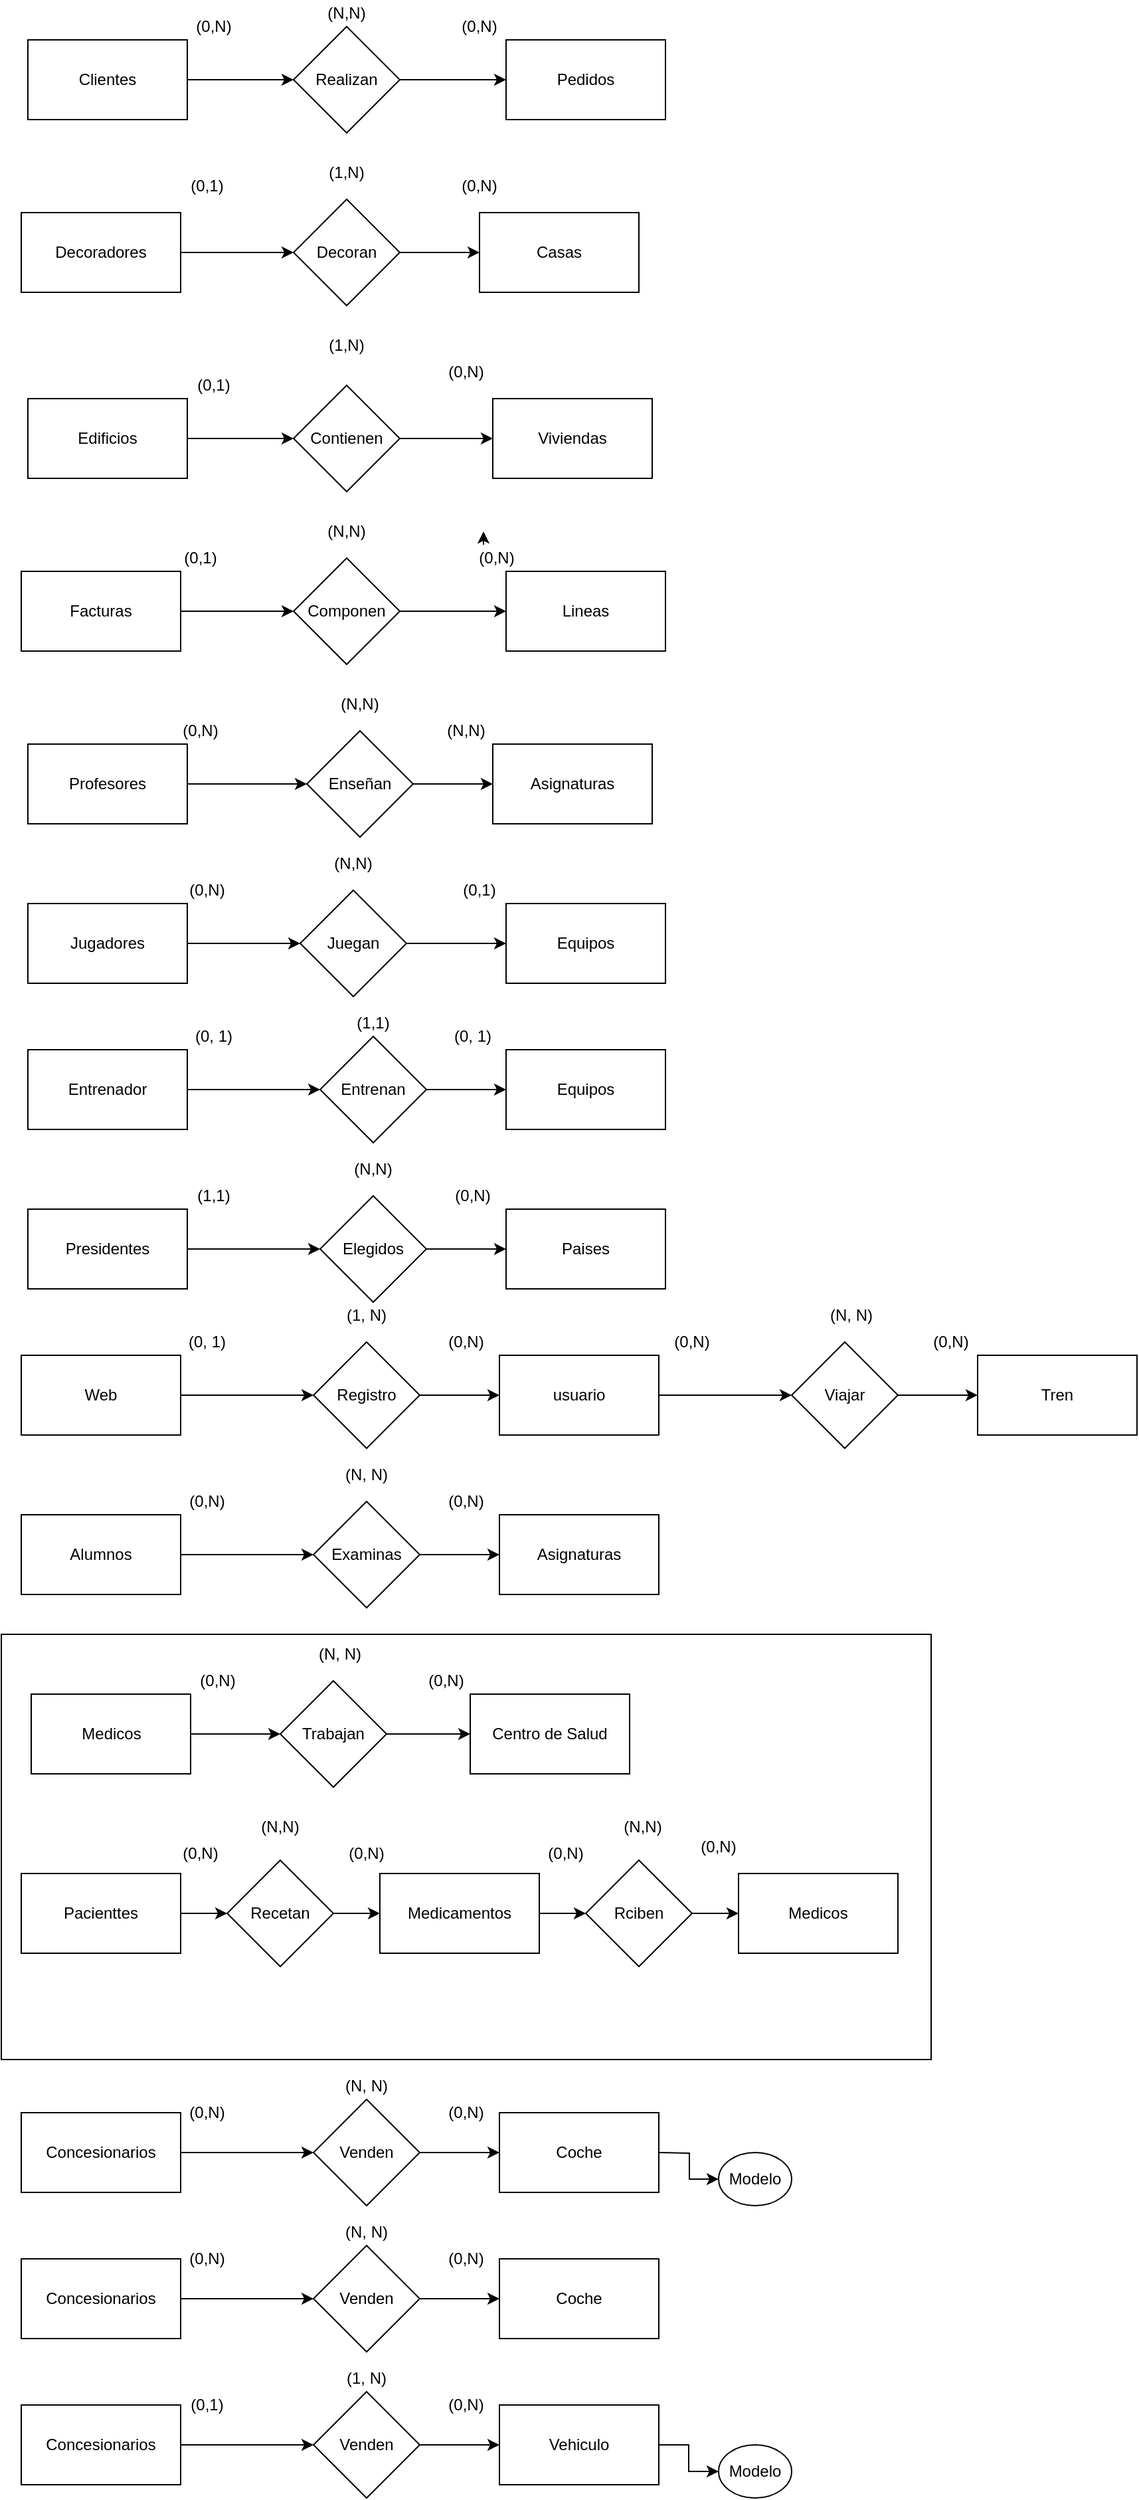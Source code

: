 <mxfile version="15.3.8" type="device"><diagram id="X855JfEe4eegGDtDJdlT" name="Page-1"><mxGraphModel dx="868" dy="393" grid="1" gridSize="10" guides="1" tooltips="1" connect="1" arrows="1" fold="1" page="1" pageScale="1" pageWidth="1200" pageHeight="1920" math="0" shadow="0"><root><mxCell id="0"/><mxCell id="1" parent="0"/><mxCell id="fhx_1Tssr2RRFApQzIUi-3" value="" style="edgeStyle=orthogonalEdgeStyle;rounded=0;orthogonalLoop=1;jettySize=auto;html=1;" parent="1" source="fhx_1Tssr2RRFApQzIUi-1" edge="1"><mxGeometry relative="1" as="geometry"><mxPoint x="240" y="70" as="targetPoint"/></mxGeometry></mxCell><mxCell id="fhx_1Tssr2RRFApQzIUi-1" value="Clientes" style="rounded=0;whiteSpace=wrap;html=1;" parent="1" vertex="1"><mxGeometry x="40" y="40" width="120" height="60" as="geometry"/></mxCell><mxCell id="fhx_1Tssr2RRFApQzIUi-5" value="" style="edgeStyle=orthogonalEdgeStyle;rounded=0;orthogonalLoop=1;jettySize=auto;html=1;exitX=1;exitY=0.5;exitDx=0;exitDy=0;" parent="1" source="fhx_1Tssr2RRFApQzIUi-6" target="fhx_1Tssr2RRFApQzIUi-4" edge="1"><mxGeometry relative="1" as="geometry"><mxPoint x="360" y="70" as="sourcePoint"/><Array as="points"/></mxGeometry></mxCell><mxCell id="fhx_1Tssr2RRFApQzIUi-4" value="Pedidos" style="whiteSpace=wrap;html=1;rounded=0;" parent="1" vertex="1"><mxGeometry x="400" y="40" width="120" height="60" as="geometry"/></mxCell><mxCell id="fhx_1Tssr2RRFApQzIUi-6" value="Realizan" style="rhombus;whiteSpace=wrap;html=1;" parent="1" vertex="1"><mxGeometry x="240" y="30" width="80" height="80" as="geometry"/></mxCell><mxCell id="fhx_1Tssr2RRFApQzIUi-16" value="" style="edgeStyle=orthogonalEdgeStyle;rounded=0;orthogonalLoop=1;jettySize=auto;html=1;" parent="1" source="fhx_1Tssr2RRFApQzIUi-14" target="fhx_1Tssr2RRFApQzIUi-31" edge="1"><mxGeometry relative="1" as="geometry"><mxPoint x="230" y="200" as="targetPoint"/></mxGeometry></mxCell><mxCell id="fhx_1Tssr2RRFApQzIUi-14" value="Decoradores" style="rounded=0;whiteSpace=wrap;html=1;" parent="1" vertex="1"><mxGeometry x="35" y="170" width="120" height="60" as="geometry"/></mxCell><mxCell id="fhx_1Tssr2RRFApQzIUi-15" value="Casas" style="whiteSpace=wrap;html=1;rounded=0;" parent="1" vertex="1"><mxGeometry x="380" y="170" width="120" height="60" as="geometry"/></mxCell><mxCell id="fhx_1Tssr2RRFApQzIUi-25" value="" style="edgeStyle=orthogonalEdgeStyle;rounded=0;orthogonalLoop=1;jettySize=auto;html=1;entryX=0;entryY=0.5;entryDx=0;entryDy=0;" parent="1" source="fhx_1Tssr2RRFApQzIUi-23" target="fhx_1Tssr2RRFApQzIUi-40" edge="1"><mxGeometry relative="1" as="geometry"><mxPoint x="230" y="340" as="targetPoint"/></mxGeometry></mxCell><mxCell id="fhx_1Tssr2RRFApQzIUi-23" value="Edificios" style="rounded=0;whiteSpace=wrap;html=1;" parent="1" vertex="1"><mxGeometry x="40" y="310" width="120" height="60" as="geometry"/></mxCell><mxCell id="fhx_1Tssr2RRFApQzIUi-24" value="Viviendas" style="whiteSpace=wrap;html=1;rounded=0;" parent="1" vertex="1"><mxGeometry x="390" y="310" width="120" height="60" as="geometry"/></mxCell><mxCell id="fhx_1Tssr2RRFApQzIUi-26" value="(0,1)" style="text;html=1;strokeColor=none;fillColor=none;align=center;verticalAlign=middle;whiteSpace=wrap;rounded=0;" parent="1" vertex="1"><mxGeometry x="160" y="290" width="40" height="20" as="geometry"/></mxCell><mxCell id="fhx_1Tssr2RRFApQzIUi-32" style="edgeStyle=orthogonalEdgeStyle;rounded=0;orthogonalLoop=1;jettySize=auto;html=1;entryX=0;entryY=0.5;entryDx=0;entryDy=0;" parent="1" source="fhx_1Tssr2RRFApQzIUi-31" target="fhx_1Tssr2RRFApQzIUi-15" edge="1"><mxGeometry relative="1" as="geometry"/></mxCell><mxCell id="fhx_1Tssr2RRFApQzIUi-31" value="Decoran" style="rhombus;whiteSpace=wrap;html=1;" parent="1" vertex="1"><mxGeometry x="240" y="160" width="80" height="80" as="geometry"/></mxCell><mxCell id="fhx_1Tssr2RRFApQzIUi-33" value="(0,N)" style="text;html=1;strokeColor=none;fillColor=none;align=center;verticalAlign=middle;whiteSpace=wrap;rounded=0;" parent="1" vertex="1"><mxGeometry x="160" y="20" width="40" height="20" as="geometry"/></mxCell><mxCell id="fhx_1Tssr2RRFApQzIUi-34" value="(N,N)" style="text;html=1;strokeColor=none;fillColor=none;align=center;verticalAlign=middle;whiteSpace=wrap;rounded=0;" parent="1" vertex="1"><mxGeometry x="260" y="10" width="40" height="20" as="geometry"/></mxCell><mxCell id="fhx_1Tssr2RRFApQzIUi-35" value="(0,N)" style="text;html=1;strokeColor=none;fillColor=none;align=center;verticalAlign=middle;whiteSpace=wrap;rounded=0;" parent="1" vertex="1"><mxGeometry x="360" y="20" width="40" height="20" as="geometry"/></mxCell><mxCell id="fhx_1Tssr2RRFApQzIUi-36" value="(0,1)" style="text;html=1;strokeColor=none;fillColor=none;align=center;verticalAlign=middle;whiteSpace=wrap;rounded=0;" parent="1" vertex="1"><mxGeometry x="155" y="140" width="40" height="20" as="geometry"/></mxCell><mxCell id="fhx_1Tssr2RRFApQzIUi-37" value="(1,N)" style="text;html=1;strokeColor=none;fillColor=none;align=center;verticalAlign=middle;whiteSpace=wrap;rounded=0;" parent="1" vertex="1"><mxGeometry x="260" y="130" width="40" height="20" as="geometry"/></mxCell><mxCell id="fhx_1Tssr2RRFApQzIUi-38" value="(0,N)" style="text;html=1;strokeColor=none;fillColor=none;align=center;verticalAlign=middle;whiteSpace=wrap;rounded=0;" parent="1" vertex="1"><mxGeometry x="360" y="140" width="40" height="20" as="geometry"/></mxCell><mxCell id="fhx_1Tssr2RRFApQzIUi-41" style="edgeStyle=orthogonalEdgeStyle;rounded=0;orthogonalLoop=1;jettySize=auto;html=1;entryX=0;entryY=0.5;entryDx=0;entryDy=0;" parent="1" source="fhx_1Tssr2RRFApQzIUi-40" target="fhx_1Tssr2RRFApQzIUi-24" edge="1"><mxGeometry relative="1" as="geometry"/></mxCell><mxCell id="fhx_1Tssr2RRFApQzIUi-40" value="Contienen" style="rhombus;whiteSpace=wrap;html=1;" parent="1" vertex="1"><mxGeometry x="240" y="300" width="80" height="80" as="geometry"/></mxCell><mxCell id="fhx_1Tssr2RRFApQzIUi-44" value="(0,N)" style="text;html=1;strokeColor=none;fillColor=none;align=center;verticalAlign=middle;whiteSpace=wrap;rounded=0;" parent="1" vertex="1"><mxGeometry x="350" y="280" width="40" height="20" as="geometry"/></mxCell><mxCell id="fhx_1Tssr2RRFApQzIUi-45" value="(1,N)" style="text;html=1;strokeColor=none;fillColor=none;align=center;verticalAlign=middle;whiteSpace=wrap;rounded=0;" parent="1" vertex="1"><mxGeometry x="260" y="260" width="40" height="20" as="geometry"/></mxCell><mxCell id="fhx_1Tssr2RRFApQzIUi-53" value="" style="edgeStyle=orthogonalEdgeStyle;rounded=0;orthogonalLoop=1;jettySize=auto;html=1;" parent="1" source="fhx_1Tssr2RRFApQzIUi-51" target="fhx_1Tssr2RRFApQzIUi-52" edge="1"><mxGeometry relative="1" as="geometry"/></mxCell><mxCell id="fhx_1Tssr2RRFApQzIUi-51" value="Facturas" style="rounded=0;whiteSpace=wrap;html=1;" parent="1" vertex="1"><mxGeometry x="35" y="440" width="120" height="60" as="geometry"/></mxCell><mxCell id="fhx_1Tssr2RRFApQzIUi-55" value="" style="edgeStyle=orthogonalEdgeStyle;rounded=0;orthogonalLoop=1;jettySize=auto;html=1;" parent="1" source="fhx_1Tssr2RRFApQzIUi-52" target="fhx_1Tssr2RRFApQzIUi-54" edge="1"><mxGeometry relative="1" as="geometry"/></mxCell><mxCell id="fhx_1Tssr2RRFApQzIUi-52" value="Componen" style="rhombus;whiteSpace=wrap;html=1;rounded=0;" parent="1" vertex="1"><mxGeometry x="240" y="430" width="80" height="80" as="geometry"/></mxCell><mxCell id="fhx_1Tssr2RRFApQzIUi-54" value="Lineas" style="whiteSpace=wrap;html=1;rounded=0;" parent="1" vertex="1"><mxGeometry x="400" y="440" width="120" height="60" as="geometry"/></mxCell><mxCell id="fhx_1Tssr2RRFApQzIUi-56" value="(0,1)" style="text;html=1;strokeColor=none;fillColor=none;align=center;verticalAlign=middle;whiteSpace=wrap;rounded=0;" parent="1" vertex="1"><mxGeometry x="150" y="420" width="40" height="20" as="geometry"/></mxCell><mxCell id="fhx_1Tssr2RRFApQzIUi-57" value="(N,N)" style="text;html=1;strokeColor=none;fillColor=none;align=center;verticalAlign=middle;whiteSpace=wrap;rounded=0;" parent="1" vertex="1"><mxGeometry x="260" y="400" width="40" height="20" as="geometry"/></mxCell><mxCell id="Hd4aRww56lRSY09NDn_t-69" style="edgeStyle=orthogonalEdgeStyle;rounded=0;orthogonalLoop=1;jettySize=auto;html=1;exitX=0.25;exitY=0;exitDx=0;exitDy=0;" parent="1" source="fhx_1Tssr2RRFApQzIUi-58" edge="1"><mxGeometry relative="1" as="geometry"><mxPoint x="383" y="410" as="targetPoint"/></mxGeometry></mxCell><mxCell id="fhx_1Tssr2RRFApQzIUi-58" value="(0,N)" style="text;html=1;strokeColor=none;fillColor=none;align=center;verticalAlign=middle;whiteSpace=wrap;rounded=0;" parent="1" vertex="1"><mxGeometry x="373" y="420" width="40" height="20" as="geometry"/></mxCell><mxCell id="fhx_1Tssr2RRFApQzIUi-67" value="" style="edgeStyle=orthogonalEdgeStyle;rounded=0;orthogonalLoop=1;jettySize=auto;html=1;" parent="1" source="fhx_1Tssr2RRFApQzIUi-65" target="fhx_1Tssr2RRFApQzIUi-66" edge="1"><mxGeometry relative="1" as="geometry"/></mxCell><mxCell id="fhx_1Tssr2RRFApQzIUi-65" value="Profesores" style="rounded=0;whiteSpace=wrap;html=1;" parent="1" vertex="1"><mxGeometry x="40" y="570" width="120" height="60" as="geometry"/></mxCell><mxCell id="fhx_1Tssr2RRFApQzIUi-69" value="" style="edgeStyle=orthogonalEdgeStyle;rounded=0;orthogonalLoop=1;jettySize=auto;html=1;" parent="1" source="fhx_1Tssr2RRFApQzIUi-66" target="fhx_1Tssr2RRFApQzIUi-68" edge="1"><mxGeometry relative="1" as="geometry"/></mxCell><mxCell id="fhx_1Tssr2RRFApQzIUi-66" value="Enseñan" style="rhombus;whiteSpace=wrap;html=1;rounded=0;" parent="1" vertex="1"><mxGeometry x="250" y="560" width="80" height="80" as="geometry"/></mxCell><mxCell id="fhx_1Tssr2RRFApQzIUi-68" value="Asignaturas" style="whiteSpace=wrap;html=1;rounded=0;" parent="1" vertex="1"><mxGeometry x="390" y="570" width="120" height="60" as="geometry"/></mxCell><mxCell id="fhx_1Tssr2RRFApQzIUi-70" value="(0,N)" style="text;html=1;strokeColor=none;fillColor=none;align=center;verticalAlign=middle;whiteSpace=wrap;rounded=0;" parent="1" vertex="1"><mxGeometry x="150" y="550" width="40" height="20" as="geometry"/></mxCell><mxCell id="fhx_1Tssr2RRFApQzIUi-71" value="(N,N)" style="text;html=1;strokeColor=none;fillColor=none;align=center;verticalAlign=middle;whiteSpace=wrap;rounded=0;" parent="1" vertex="1"><mxGeometry x="270" y="530" width="40" height="20" as="geometry"/></mxCell><mxCell id="fhx_1Tssr2RRFApQzIUi-72" value="(N,N)" style="text;html=1;strokeColor=none;fillColor=none;align=center;verticalAlign=middle;whiteSpace=wrap;rounded=0;" parent="1" vertex="1"><mxGeometry x="350" y="550" width="40" height="20" as="geometry"/></mxCell><mxCell id="fhx_1Tssr2RRFApQzIUi-80" value="" style="edgeStyle=orthogonalEdgeStyle;rounded=0;orthogonalLoop=1;jettySize=auto;html=1;" parent="1" source="fhx_1Tssr2RRFApQzIUi-78" target="fhx_1Tssr2RRFApQzIUi-79" edge="1"><mxGeometry relative="1" as="geometry"/></mxCell><mxCell id="fhx_1Tssr2RRFApQzIUi-78" value="Jugadores" style="rounded=0;whiteSpace=wrap;html=1;" parent="1" vertex="1"><mxGeometry x="40" y="690" width="120" height="60" as="geometry"/></mxCell><mxCell id="fhx_1Tssr2RRFApQzIUi-82" value="" style="edgeStyle=orthogonalEdgeStyle;rounded=0;orthogonalLoop=1;jettySize=auto;html=1;" parent="1" source="fhx_1Tssr2RRFApQzIUi-79" target="fhx_1Tssr2RRFApQzIUi-81" edge="1"><mxGeometry relative="1" as="geometry"/></mxCell><mxCell id="fhx_1Tssr2RRFApQzIUi-79" value="Juegan" style="rhombus;whiteSpace=wrap;html=1;rounded=0;" parent="1" vertex="1"><mxGeometry x="245" y="680" width="80" height="80" as="geometry"/></mxCell><mxCell id="fhx_1Tssr2RRFApQzIUi-81" value="Equipos" style="whiteSpace=wrap;html=1;rounded=0;" parent="1" vertex="1"><mxGeometry x="400" y="690" width="120" height="60" as="geometry"/></mxCell><mxCell id="fhx_1Tssr2RRFApQzIUi-83" value="(0,N)" style="text;html=1;strokeColor=none;fillColor=none;align=center;verticalAlign=middle;whiteSpace=wrap;rounded=0;" parent="1" vertex="1"><mxGeometry x="155" y="670" width="40" height="20" as="geometry"/></mxCell><mxCell id="fhx_1Tssr2RRFApQzIUi-84" value="(N,N)" style="text;html=1;strokeColor=none;fillColor=none;align=center;verticalAlign=middle;whiteSpace=wrap;rounded=0;" parent="1" vertex="1"><mxGeometry x="265" y="650" width="40" height="20" as="geometry"/></mxCell><mxCell id="fhx_1Tssr2RRFApQzIUi-85" value="(0,1)" style="text;html=1;strokeColor=none;fillColor=none;align=center;verticalAlign=middle;whiteSpace=wrap;rounded=0;" parent="1" vertex="1"><mxGeometry x="360" y="670" width="40" height="20" as="geometry"/></mxCell><mxCell id="fhx_1Tssr2RRFApQzIUi-88" value="" style="edgeStyle=orthogonalEdgeStyle;rounded=0;orthogonalLoop=1;jettySize=auto;html=1;" parent="1" source="fhx_1Tssr2RRFApQzIUi-86" target="fhx_1Tssr2RRFApQzIUi-87" edge="1"><mxGeometry relative="1" as="geometry"/></mxCell><mxCell id="fhx_1Tssr2RRFApQzIUi-86" value="Entrenador" style="rounded=0;whiteSpace=wrap;html=1;" parent="1" vertex="1"><mxGeometry x="40" y="800" width="120" height="60" as="geometry"/></mxCell><mxCell id="fhx_1Tssr2RRFApQzIUi-90" value="" style="edgeStyle=orthogonalEdgeStyle;rounded=0;orthogonalLoop=1;jettySize=auto;html=1;" parent="1" source="fhx_1Tssr2RRFApQzIUi-87" target="fhx_1Tssr2RRFApQzIUi-89" edge="1"><mxGeometry relative="1" as="geometry"/></mxCell><mxCell id="fhx_1Tssr2RRFApQzIUi-87" value="Entrenan" style="rhombus;whiteSpace=wrap;html=1;rounded=0;" parent="1" vertex="1"><mxGeometry x="260" y="790" width="80" height="80" as="geometry"/></mxCell><mxCell id="fhx_1Tssr2RRFApQzIUi-89" value="Equipos" style="whiteSpace=wrap;html=1;rounded=0;" parent="1" vertex="1"><mxGeometry x="400" y="800" width="120" height="60" as="geometry"/></mxCell><mxCell id="fhx_1Tssr2RRFApQzIUi-91" value="&lt;font style=&quot;vertical-align: inherit&quot;&gt;&lt;font style=&quot;vertical-align: inherit&quot;&gt;(0, 1)&lt;/font&gt;&lt;/font&gt;" style="text;html=1;strokeColor=none;fillColor=none;align=center;verticalAlign=middle;whiteSpace=wrap;rounded=0;" parent="1" vertex="1"><mxGeometry x="160" y="780" width="40" height="20" as="geometry"/></mxCell><mxCell id="fhx_1Tssr2RRFApQzIUi-93" value="&lt;font style=&quot;vertical-align: inherit&quot;&gt;&lt;font style=&quot;vertical-align: inherit&quot;&gt;&lt;font style=&quot;vertical-align: inherit&quot;&gt;&lt;font style=&quot;vertical-align: inherit&quot;&gt;&lt;font style=&quot;vertical-align: inherit&quot;&gt;&lt;font style=&quot;vertical-align: inherit&quot;&gt;(1,1)&lt;/font&gt;&lt;/font&gt;&lt;/font&gt;&lt;/font&gt;&lt;/font&gt;&lt;/font&gt;" style="text;html=1;strokeColor=none;fillColor=none;align=center;verticalAlign=middle;whiteSpace=wrap;rounded=0;" parent="1" vertex="1"><mxGeometry x="280" y="770" width="40" height="20" as="geometry"/></mxCell><mxCell id="fhx_1Tssr2RRFApQzIUi-94" value="&lt;font style=&quot;vertical-align: inherit&quot;&gt;&lt;font style=&quot;vertical-align: inherit&quot;&gt;&lt;font style=&quot;vertical-align: inherit&quot;&gt;&lt;font style=&quot;vertical-align: inherit&quot;&gt;(0, 1)&lt;/font&gt;&lt;/font&gt;&lt;/font&gt;&lt;/font&gt;" style="text;html=1;strokeColor=none;fillColor=none;align=center;verticalAlign=middle;whiteSpace=wrap;rounded=0;" parent="1" vertex="1"><mxGeometry x="355" y="780" width="40" height="20" as="geometry"/></mxCell><mxCell id="fhx_1Tssr2RRFApQzIUi-96" value="" style="edgeStyle=orthogonalEdgeStyle;rounded=0;orthogonalLoop=1;jettySize=auto;html=1;" parent="1" source="fhx_1Tssr2RRFApQzIUi-97" target="fhx_1Tssr2RRFApQzIUi-99" edge="1"><mxGeometry relative="1" as="geometry"/></mxCell><mxCell id="fhx_1Tssr2RRFApQzIUi-97" value="Presidentes" style="rounded=0;whiteSpace=wrap;html=1;" parent="1" vertex="1"><mxGeometry x="40" y="920" width="120" height="60" as="geometry"/></mxCell><mxCell id="fhx_1Tssr2RRFApQzIUi-98" value="" style="edgeStyle=orthogonalEdgeStyle;rounded=0;orthogonalLoop=1;jettySize=auto;html=1;" parent="1" source="fhx_1Tssr2RRFApQzIUi-99" target="fhx_1Tssr2RRFApQzIUi-100" edge="1"><mxGeometry relative="1" as="geometry"/></mxCell><mxCell id="fhx_1Tssr2RRFApQzIUi-99" value="Elegidos" style="rhombus;whiteSpace=wrap;html=1;rounded=0;" parent="1" vertex="1"><mxGeometry x="260" y="910" width="80" height="80" as="geometry"/></mxCell><mxCell id="fhx_1Tssr2RRFApQzIUi-100" value="Paises" style="whiteSpace=wrap;html=1;rounded=0;" parent="1" vertex="1"><mxGeometry x="400" y="920" width="120" height="60" as="geometry"/></mxCell><mxCell id="fhx_1Tssr2RRFApQzIUi-101" value="(1,1)" style="text;html=1;strokeColor=none;fillColor=none;align=center;verticalAlign=middle;whiteSpace=wrap;rounded=0;" parent="1" vertex="1"><mxGeometry x="160" y="900" width="40" height="20" as="geometry"/></mxCell><mxCell id="fhx_1Tssr2RRFApQzIUi-102" value="(N,N)" style="text;html=1;strokeColor=none;fillColor=none;align=center;verticalAlign=middle;whiteSpace=wrap;rounded=0;" parent="1" vertex="1"><mxGeometry x="280" y="880" width="40" height="20" as="geometry"/></mxCell><mxCell id="fhx_1Tssr2RRFApQzIUi-103" value="(0,N)" style="text;html=1;strokeColor=none;fillColor=none;align=center;verticalAlign=middle;whiteSpace=wrap;rounded=0;" parent="1" vertex="1"><mxGeometry x="355" y="900" width="40" height="20" as="geometry"/></mxCell><mxCell id="fhx_1Tssr2RRFApQzIUi-104" value="" style="edgeStyle=orthogonalEdgeStyle;rounded=0;orthogonalLoop=1;jettySize=auto;html=1;" parent="1" source="fhx_1Tssr2RRFApQzIUi-105" target="fhx_1Tssr2RRFApQzIUi-107" edge="1"><mxGeometry relative="1" as="geometry"/></mxCell><mxCell id="fhx_1Tssr2RRFApQzIUi-105" value="&lt;font style=&quot;vertical-align: inherit&quot;&gt;&lt;font style=&quot;vertical-align: inherit&quot;&gt;&lt;font style=&quot;vertical-align: inherit&quot;&gt;&lt;font style=&quot;vertical-align: inherit&quot;&gt;Web&lt;/font&gt;&lt;/font&gt;&lt;/font&gt;&lt;/font&gt;" style="rounded=0;whiteSpace=wrap;html=1;" parent="1" vertex="1"><mxGeometry x="35" y="1030" width="120" height="60" as="geometry"/></mxCell><mxCell id="fhx_1Tssr2RRFApQzIUi-106" value="" style="edgeStyle=orthogonalEdgeStyle;rounded=0;orthogonalLoop=1;jettySize=auto;html=1;" parent="1" source="fhx_1Tssr2RRFApQzIUi-107" target="fhx_1Tssr2RRFApQzIUi-108" edge="1"><mxGeometry relative="1" as="geometry"/></mxCell><mxCell id="fhx_1Tssr2RRFApQzIUi-107" value="&lt;font style=&quot;vertical-align: inherit&quot;&gt;&lt;font style=&quot;vertical-align: inherit&quot;&gt;Registro&lt;/font&gt;&lt;/font&gt;" style="rhombus;whiteSpace=wrap;html=1;rounded=0;" parent="1" vertex="1"><mxGeometry x="255" y="1020" width="80" height="80" as="geometry"/></mxCell><mxCell id="euBL56sCPAr-JKLiJvjd-2" value="" style="edgeStyle=orthogonalEdgeStyle;rounded=0;orthogonalLoop=1;jettySize=auto;html=1;" edge="1" parent="1" source="fhx_1Tssr2RRFApQzIUi-108" target="euBL56sCPAr-JKLiJvjd-1"><mxGeometry relative="1" as="geometry"/></mxCell><mxCell id="fhx_1Tssr2RRFApQzIUi-108" value="&lt;font style=&quot;vertical-align: inherit&quot;&gt;&lt;font style=&quot;vertical-align: inherit&quot;&gt;&lt;font style=&quot;vertical-align: inherit&quot;&gt;&lt;font style=&quot;vertical-align: inherit&quot;&gt;usuario&lt;/font&gt;&lt;/font&gt;&lt;/font&gt;&lt;/font&gt;" style="whiteSpace=wrap;html=1;rounded=0;" parent="1" vertex="1"><mxGeometry x="395" y="1030" width="120" height="60" as="geometry"/></mxCell><mxCell id="fhx_1Tssr2RRFApQzIUi-109" value="&lt;font style=&quot;vertical-align: inherit&quot;&gt;&lt;font style=&quot;vertical-align: inherit&quot;&gt;(0, 1)&lt;/font&gt;&lt;/font&gt;" style="text;html=1;strokeColor=none;fillColor=none;align=center;verticalAlign=middle;whiteSpace=wrap;rounded=0;" parent="1" vertex="1"><mxGeometry x="155" y="1010" width="40" height="20" as="geometry"/></mxCell><mxCell id="fhx_1Tssr2RRFApQzIUi-110" value="&lt;font style=&quot;vertical-align: inherit&quot;&gt;&lt;font style=&quot;vertical-align: inherit&quot;&gt;(1, N)&lt;/font&gt;&lt;/font&gt;" style="text;html=1;strokeColor=none;fillColor=none;align=center;verticalAlign=middle;whiteSpace=wrap;rounded=0;" parent="1" vertex="1"><mxGeometry x="275" y="990" width="40" height="20" as="geometry"/></mxCell><mxCell id="fhx_1Tssr2RRFApQzIUi-111" value="(0,N)" style="text;html=1;strokeColor=none;fillColor=none;align=center;verticalAlign=middle;whiteSpace=wrap;rounded=0;" parent="1" vertex="1"><mxGeometry x="350" y="1010" width="40" height="20" as="geometry"/></mxCell><mxCell id="Hd4aRww56lRSY09NDn_t-1" value="" style="edgeStyle=orthogonalEdgeStyle;rounded=0;orthogonalLoop=1;jettySize=auto;html=1;" parent="1" source="Hd4aRww56lRSY09NDn_t-2" target="Hd4aRww56lRSY09NDn_t-4" edge="1"><mxGeometry relative="1" as="geometry"/></mxCell><mxCell id="Hd4aRww56lRSY09NDn_t-2" value="Alumnos" style="rounded=0;whiteSpace=wrap;html=1;" parent="1" vertex="1"><mxGeometry x="35" y="1150" width="120" height="60" as="geometry"/></mxCell><mxCell id="Hd4aRww56lRSY09NDn_t-3" value="" style="edgeStyle=orthogonalEdgeStyle;rounded=0;orthogonalLoop=1;jettySize=auto;html=1;" parent="1" source="Hd4aRww56lRSY09NDn_t-4" target="Hd4aRww56lRSY09NDn_t-5" edge="1"><mxGeometry relative="1" as="geometry"/></mxCell><mxCell id="Hd4aRww56lRSY09NDn_t-4" value="Examinas" style="rhombus;whiteSpace=wrap;html=1;rounded=0;" parent="1" vertex="1"><mxGeometry x="255" y="1140" width="80" height="80" as="geometry"/></mxCell><mxCell id="Hd4aRww56lRSY09NDn_t-5" value="Asignaturas" style="whiteSpace=wrap;html=1;rounded=0;" parent="1" vertex="1"><mxGeometry x="395" y="1150" width="120" height="60" as="geometry"/></mxCell><mxCell id="Hd4aRww56lRSY09NDn_t-6" value="(0,N)" style="text;html=1;strokeColor=none;fillColor=none;align=center;verticalAlign=middle;whiteSpace=wrap;rounded=0;" parent="1" vertex="1"><mxGeometry x="155" y="1130" width="40" height="20" as="geometry"/></mxCell><mxCell id="Hd4aRww56lRSY09NDn_t-7" value="&lt;font style=&quot;vertical-align: inherit&quot;&gt;&lt;font style=&quot;vertical-align: inherit&quot;&gt;(N, N)&lt;/font&gt;&lt;/font&gt;" style="text;html=1;strokeColor=none;fillColor=none;align=center;verticalAlign=middle;whiteSpace=wrap;rounded=0;" parent="1" vertex="1"><mxGeometry x="275" y="1110" width="40" height="20" as="geometry"/></mxCell><mxCell id="Hd4aRww56lRSY09NDn_t-8" value="(0,N)" style="text;html=1;strokeColor=none;fillColor=none;align=center;verticalAlign=middle;whiteSpace=wrap;rounded=0;" parent="1" vertex="1"><mxGeometry x="350" y="1130" width="40" height="20" as="geometry"/></mxCell><mxCell id="Hd4aRww56lRSY09NDn_t-30" value="" style="edgeStyle=orthogonalEdgeStyle;rounded=0;orthogonalLoop=1;jettySize=auto;html=1;" parent="1" source="Hd4aRww56lRSY09NDn_t-28" target="Hd4aRww56lRSY09NDn_t-29" edge="1"><mxGeometry relative="1" as="geometry"/></mxCell><mxCell id="Hd4aRww56lRSY09NDn_t-28" value="Concesionarios" style="rounded=0;whiteSpace=wrap;html=1;" parent="1" vertex="1"><mxGeometry x="35" y="1600" width="120" height="60" as="geometry"/></mxCell><mxCell id="Hd4aRww56lRSY09NDn_t-32" value="" style="edgeStyle=orthogonalEdgeStyle;rounded=0;orthogonalLoop=1;jettySize=auto;html=1;" parent="1" source="Hd4aRww56lRSY09NDn_t-29" target="Hd4aRww56lRSY09NDn_t-31" edge="1"><mxGeometry relative="1" as="geometry"/></mxCell><mxCell id="Hd4aRww56lRSY09NDn_t-29" value="Venden" style="rhombus;whiteSpace=wrap;html=1;rounded=0;" parent="1" vertex="1"><mxGeometry x="255" y="1590" width="80" height="80" as="geometry"/></mxCell><mxCell id="Hd4aRww56lRSY09NDn_t-31" value="&lt;font style=&quot;vertical-align: inherit&quot;&gt;&lt;font style=&quot;vertical-align: inherit&quot;&gt;Coche&lt;/font&gt;&lt;/font&gt;" style="whiteSpace=wrap;html=1;rounded=0;" parent="1" vertex="1"><mxGeometry x="395" y="1600" width="120" height="60" as="geometry"/></mxCell><mxCell id="Hd4aRww56lRSY09NDn_t-33" value="(0,N)" style="text;html=1;strokeColor=none;fillColor=none;align=center;verticalAlign=middle;whiteSpace=wrap;rounded=0;" parent="1" vertex="1"><mxGeometry x="155" y="1590" width="40" height="20" as="geometry"/></mxCell><mxCell id="Hd4aRww56lRSY09NDn_t-34" value="&lt;font style=&quot;vertical-align: inherit&quot;&gt;&lt;font style=&quot;vertical-align: inherit&quot;&gt;(N, N)&lt;/font&gt;&lt;/font&gt;" style="text;html=1;strokeColor=none;fillColor=none;align=center;verticalAlign=middle;whiteSpace=wrap;rounded=0;" parent="1" vertex="1"><mxGeometry x="275" y="1570" width="40" height="20" as="geometry"/></mxCell><mxCell id="Hd4aRww56lRSY09NDn_t-35" value="(0,N)" style="text;html=1;strokeColor=none;fillColor=none;align=center;verticalAlign=middle;whiteSpace=wrap;rounded=0;" parent="1" vertex="1"><mxGeometry x="350" y="1590" width="40" height="20" as="geometry"/></mxCell><mxCell id="Hd4aRww56lRSY09NDn_t-48" value="" style="edgeStyle=orthogonalEdgeStyle;rounded=0;orthogonalLoop=1;jettySize=auto;html=1;" parent="1" source="Hd4aRww56lRSY09NDn_t-49" target="Hd4aRww56lRSY09NDn_t-51" edge="1"><mxGeometry relative="1" as="geometry"/></mxCell><mxCell id="Hd4aRww56lRSY09NDn_t-49" value="Concesionarios" style="rounded=0;whiteSpace=wrap;html=1;" parent="1" vertex="1"><mxGeometry x="35" y="1710" width="120" height="60" as="geometry"/></mxCell><mxCell id="Hd4aRww56lRSY09NDn_t-50" value="" style="edgeStyle=orthogonalEdgeStyle;rounded=0;orthogonalLoop=1;jettySize=auto;html=1;" parent="1" source="Hd4aRww56lRSY09NDn_t-51" target="Hd4aRww56lRSY09NDn_t-52" edge="1"><mxGeometry relative="1" as="geometry"/></mxCell><mxCell id="Hd4aRww56lRSY09NDn_t-51" value="Venden" style="rhombus;whiteSpace=wrap;html=1;rounded=0;" parent="1" vertex="1"><mxGeometry x="255" y="1700" width="80" height="80" as="geometry"/></mxCell><mxCell id="Hd4aRww56lRSY09NDn_t-52" value="Coche" style="whiteSpace=wrap;html=1;rounded=0;" parent="1" vertex="1"><mxGeometry x="395" y="1710" width="120" height="60" as="geometry"/></mxCell><mxCell id="Hd4aRww56lRSY09NDn_t-53" value="(0,N)" style="text;html=1;strokeColor=none;fillColor=none;align=center;verticalAlign=middle;whiteSpace=wrap;rounded=0;" parent="1" vertex="1"><mxGeometry x="155" y="1700" width="40" height="20" as="geometry"/></mxCell><mxCell id="Hd4aRww56lRSY09NDn_t-54" value="&lt;font style=&quot;vertical-align: inherit&quot;&gt;&lt;font style=&quot;vertical-align: inherit&quot;&gt;(N, N)&lt;/font&gt;&lt;/font&gt;" style="text;html=1;strokeColor=none;fillColor=none;align=center;verticalAlign=middle;whiteSpace=wrap;rounded=0;" parent="1" vertex="1"><mxGeometry x="275" y="1680" width="40" height="20" as="geometry"/></mxCell><mxCell id="Hd4aRww56lRSY09NDn_t-55" value="(0,N)" style="text;html=1;strokeColor=none;fillColor=none;align=center;verticalAlign=middle;whiteSpace=wrap;rounded=0;" parent="1" vertex="1"><mxGeometry x="350" y="1700" width="40" height="20" as="geometry"/></mxCell><mxCell id="Hd4aRww56lRSY09NDn_t-56" value="" style="edgeStyle=orthogonalEdgeStyle;rounded=0;orthogonalLoop=1;jettySize=auto;html=1;" parent="1" source="Hd4aRww56lRSY09NDn_t-57" target="Hd4aRww56lRSY09NDn_t-59" edge="1"><mxGeometry relative="1" as="geometry"/></mxCell><mxCell id="Hd4aRww56lRSY09NDn_t-57" value="Concesionarios" style="rounded=0;whiteSpace=wrap;html=1;" parent="1" vertex="1"><mxGeometry x="35" y="1820" width="120" height="60" as="geometry"/></mxCell><mxCell id="Hd4aRww56lRSY09NDn_t-58" value="" style="edgeStyle=orthogonalEdgeStyle;rounded=0;orthogonalLoop=1;jettySize=auto;html=1;" parent="1" source="Hd4aRww56lRSY09NDn_t-59" target="Hd4aRww56lRSY09NDn_t-60" edge="1"><mxGeometry relative="1" as="geometry"/></mxCell><mxCell id="Hd4aRww56lRSY09NDn_t-59" value="Venden" style="rhombus;whiteSpace=wrap;html=1;rounded=0;" parent="1" vertex="1"><mxGeometry x="255" y="1810" width="80" height="80" as="geometry"/></mxCell><mxCell id="Hd4aRww56lRSY09NDn_t-65" value="" style="edgeStyle=orthogonalEdgeStyle;rounded=0;orthogonalLoop=1;jettySize=auto;html=1;" parent="1" source="Hd4aRww56lRSY09NDn_t-60" target="Hd4aRww56lRSY09NDn_t-64" edge="1"><mxGeometry relative="1" as="geometry"/></mxCell><mxCell id="Hd4aRww56lRSY09NDn_t-60" value="Vehiculo" style="whiteSpace=wrap;html=1;rounded=0;" parent="1" vertex="1"><mxGeometry x="395" y="1820" width="120" height="60" as="geometry"/></mxCell><mxCell id="Hd4aRww56lRSY09NDn_t-61" value="(0,1)" style="text;html=1;strokeColor=none;fillColor=none;align=center;verticalAlign=middle;whiteSpace=wrap;rounded=0;" parent="1" vertex="1"><mxGeometry x="155" y="1810" width="40" height="20" as="geometry"/></mxCell><mxCell id="Hd4aRww56lRSY09NDn_t-62" value="&lt;font style=&quot;vertical-align: inherit&quot;&gt;&lt;font style=&quot;vertical-align: inherit&quot;&gt;(1, N)&lt;/font&gt;&lt;/font&gt;" style="text;html=1;strokeColor=none;fillColor=none;align=center;verticalAlign=middle;whiteSpace=wrap;rounded=0;" parent="1" vertex="1"><mxGeometry x="275" y="1790" width="40" height="20" as="geometry"/></mxCell><mxCell id="Hd4aRww56lRSY09NDn_t-63" value="(0,N)" style="text;html=1;strokeColor=none;fillColor=none;align=center;verticalAlign=middle;whiteSpace=wrap;rounded=0;" parent="1" vertex="1"><mxGeometry x="350" y="1810" width="40" height="20" as="geometry"/></mxCell><mxCell id="Hd4aRww56lRSY09NDn_t-64" value="Modelo" style="ellipse;whiteSpace=wrap;html=1;rounded=0;" parent="1" vertex="1"><mxGeometry x="560" y="1850" width="55" height="40" as="geometry"/></mxCell><mxCell id="Hd4aRww56lRSY09NDn_t-70" value="" style="rounded=0;whiteSpace=wrap;html=1;fillColor=none;" parent="1" vertex="1"><mxGeometry x="20" y="1240" width="700" height="320" as="geometry"/></mxCell><mxCell id="Hd4aRww56lRSY09NDn_t-71" value="" style="edgeStyle=orthogonalEdgeStyle;rounded=0;orthogonalLoop=1;jettySize=auto;html=1;" parent="1" source="Hd4aRww56lRSY09NDn_t-72" target="Hd4aRww56lRSY09NDn_t-74" edge="1"><mxGeometry relative="1" as="geometry"/></mxCell><mxCell id="Hd4aRww56lRSY09NDn_t-72" value="Medicos" style="rounded=0;whiteSpace=wrap;html=1;" parent="1" vertex="1"><mxGeometry x="42.5" y="1285" width="120" height="60" as="geometry"/></mxCell><mxCell id="Hd4aRww56lRSY09NDn_t-73" value="" style="edgeStyle=orthogonalEdgeStyle;rounded=0;orthogonalLoop=1;jettySize=auto;html=1;" parent="1" source="Hd4aRww56lRSY09NDn_t-74" target="Hd4aRww56lRSY09NDn_t-75" edge="1"><mxGeometry relative="1" as="geometry"/></mxCell><mxCell id="Hd4aRww56lRSY09NDn_t-74" value="Trabajan" style="rhombus;whiteSpace=wrap;html=1;rounded=0;" parent="1" vertex="1"><mxGeometry x="230" y="1275" width="80" height="80" as="geometry"/></mxCell><mxCell id="Hd4aRww56lRSY09NDn_t-75" value="Centro de Salud" style="whiteSpace=wrap;html=1;rounded=0;" parent="1" vertex="1"><mxGeometry x="373" y="1285" width="120" height="60" as="geometry"/></mxCell><mxCell id="Hd4aRww56lRSY09NDn_t-76" value="(0,N)" style="text;html=1;strokeColor=none;fillColor=none;align=center;verticalAlign=middle;whiteSpace=wrap;rounded=0;" parent="1" vertex="1"><mxGeometry x="162.5" y="1265" width="40" height="20" as="geometry"/></mxCell><mxCell id="Hd4aRww56lRSY09NDn_t-77" value="&lt;font style=&quot;vertical-align: inherit&quot;&gt;&lt;font style=&quot;vertical-align: inherit&quot;&gt;(N, N)&lt;/font&gt;&lt;/font&gt;" style="text;html=1;strokeColor=none;fillColor=none;align=center;verticalAlign=middle;whiteSpace=wrap;rounded=0;" parent="1" vertex="1"><mxGeometry x="255" y="1245" width="40" height="20" as="geometry"/></mxCell><mxCell id="Hd4aRww56lRSY09NDn_t-78" value="(0,N)" style="text;html=1;strokeColor=none;fillColor=none;align=center;verticalAlign=middle;whiteSpace=wrap;rounded=0;" parent="1" vertex="1"><mxGeometry x="335" y="1265" width="40" height="20" as="geometry"/></mxCell><mxCell id="euBL56sCPAr-JKLiJvjd-13" value="" style="edgeStyle=orthogonalEdgeStyle;rounded=0;orthogonalLoop=1;jettySize=auto;html=1;" edge="1" parent="1" source="Hd4aRww56lRSY09NDn_t-80" target="Hd4aRww56lRSY09NDn_t-84"><mxGeometry relative="1" as="geometry"/></mxCell><mxCell id="Hd4aRww56lRSY09NDn_t-80" value="Pacienttes" style="rounded=0;whiteSpace=wrap;html=1;" parent="1" vertex="1"><mxGeometry x="35" y="1420" width="120" height="60" as="geometry"/></mxCell><mxCell id="Hd4aRww56lRSY09NDn_t-81" value="" style="edgeStyle=orthogonalEdgeStyle;rounded=0;orthogonalLoop=1;jettySize=auto;html=1;" parent="1" source="Hd4aRww56lRSY09NDn_t-84" target="Hd4aRww56lRSY09NDn_t-86" edge="1"><mxGeometry relative="1" as="geometry"/></mxCell><mxCell id="Hd4aRww56lRSY09NDn_t-84" value="Recetan" style="rhombus;whiteSpace=wrap;html=1;rounded=0;" parent="1" vertex="1"><mxGeometry x="190" y="1410" width="80" height="80" as="geometry"/></mxCell><mxCell id="euBL56sCPAr-JKLiJvjd-10" value="" style="edgeStyle=orthogonalEdgeStyle;rounded=0;orthogonalLoop=1;jettySize=auto;html=1;" edge="1" parent="1" source="Hd4aRww56lRSY09NDn_t-86" target="euBL56sCPAr-JKLiJvjd-9"><mxGeometry relative="1" as="geometry"/></mxCell><mxCell id="Hd4aRww56lRSY09NDn_t-86" value="Medicamentos" style="whiteSpace=wrap;html=1;rounded=0;" parent="1" vertex="1"><mxGeometry x="305" y="1420" width="120" height="60" as="geometry"/></mxCell><mxCell id="Hd4aRww56lRSY09NDn_t-87" value="(N,N)" style="text;html=1;strokeColor=none;fillColor=none;align=center;verticalAlign=middle;whiteSpace=wrap;rounded=0;" parent="1" vertex="1"><mxGeometry x="210" y="1375" width="40" height="20" as="geometry"/></mxCell><mxCell id="Hd4aRww56lRSY09NDn_t-88" value="(0,N)" style="text;html=1;strokeColor=none;fillColor=none;align=center;verticalAlign=middle;whiteSpace=wrap;rounded=0;" parent="1" vertex="1"><mxGeometry x="150" y="1395" width="40" height="20" as="geometry"/></mxCell><mxCell id="Hd4aRww56lRSY09NDn_t-89" value="(0,N)" style="text;html=1;strokeColor=none;fillColor=none;align=center;verticalAlign=middle;whiteSpace=wrap;rounded=0;" parent="1" vertex="1"><mxGeometry x="275" y="1395" width="40" height="20" as="geometry"/></mxCell><mxCell id="euBL56sCPAr-JKLiJvjd-4" value="" style="edgeStyle=orthogonalEdgeStyle;rounded=0;orthogonalLoop=1;jettySize=auto;html=1;" edge="1" parent="1" source="euBL56sCPAr-JKLiJvjd-1" target="euBL56sCPAr-JKLiJvjd-3"><mxGeometry relative="1" as="geometry"/></mxCell><mxCell id="euBL56sCPAr-JKLiJvjd-1" value="&lt;font style=&quot;vertical-align: inherit&quot;&gt;&lt;font style=&quot;vertical-align: inherit&quot;&gt;Viajar&lt;/font&gt;&lt;/font&gt;" style="rhombus;whiteSpace=wrap;html=1;rounded=0;" vertex="1" parent="1"><mxGeometry x="615" y="1020" width="80" height="80" as="geometry"/></mxCell><mxCell id="euBL56sCPAr-JKLiJvjd-3" value="&lt;font style=&quot;vertical-align: inherit&quot;&gt;&lt;font style=&quot;vertical-align: inherit&quot;&gt;Tren&lt;/font&gt;&lt;/font&gt;" style="whiteSpace=wrap;html=1;rounded=0;" vertex="1" parent="1"><mxGeometry x="755" y="1030" width="120" height="60" as="geometry"/></mxCell><mxCell id="euBL56sCPAr-JKLiJvjd-5" value="(0,N)" style="text;html=1;strokeColor=none;fillColor=none;align=center;verticalAlign=middle;whiteSpace=wrap;rounded=0;" vertex="1" parent="1"><mxGeometry x="520" y="1010" width="40" height="20" as="geometry"/></mxCell><mxCell id="euBL56sCPAr-JKLiJvjd-6" value="&lt;font style=&quot;vertical-align: inherit&quot;&gt;&lt;font style=&quot;vertical-align: inherit&quot;&gt;(N, N)&lt;/font&gt;&lt;/font&gt;" style="text;html=1;strokeColor=none;fillColor=none;align=center;verticalAlign=middle;whiteSpace=wrap;rounded=0;" vertex="1" parent="1"><mxGeometry x="640" y="990" width="40" height="20" as="geometry"/></mxCell><mxCell id="euBL56sCPAr-JKLiJvjd-7" value="(0,N)" style="text;html=1;strokeColor=none;fillColor=none;align=center;verticalAlign=middle;whiteSpace=wrap;rounded=0;" vertex="1" parent="1"><mxGeometry x="715" y="1010" width="40" height="20" as="geometry"/></mxCell><mxCell id="euBL56sCPAr-JKLiJvjd-12" value="" style="edgeStyle=orthogonalEdgeStyle;rounded=0;orthogonalLoop=1;jettySize=auto;html=1;" edge="1" parent="1" source="euBL56sCPAr-JKLiJvjd-9" target="euBL56sCPAr-JKLiJvjd-11"><mxGeometry relative="1" as="geometry"/></mxCell><mxCell id="euBL56sCPAr-JKLiJvjd-9" value="&lt;font style=&quot;vertical-align: inherit&quot;&gt;&lt;font style=&quot;vertical-align: inherit&quot;&gt;Rciben&lt;/font&gt;&lt;/font&gt;" style="rhombus;whiteSpace=wrap;html=1;rounded=0;" vertex="1" parent="1"><mxGeometry x="460" y="1410" width="80" height="80" as="geometry"/></mxCell><mxCell id="euBL56sCPAr-JKLiJvjd-11" value="&lt;font style=&quot;vertical-align: inherit&quot;&gt;&lt;font style=&quot;vertical-align: inherit&quot;&gt;Medicos&lt;/font&gt;&lt;/font&gt;" style="whiteSpace=wrap;html=1;rounded=0;" vertex="1" parent="1"><mxGeometry x="575" y="1420" width="120" height="60" as="geometry"/></mxCell><mxCell id="euBL56sCPAr-JKLiJvjd-14" value="(N,N)" style="text;html=1;strokeColor=none;fillColor=none;align=center;verticalAlign=middle;whiteSpace=wrap;rounded=0;" vertex="1" parent="1"><mxGeometry x="482.5" y="1375" width="40" height="20" as="geometry"/></mxCell><mxCell id="euBL56sCPAr-JKLiJvjd-15" value="(0,N)" style="text;html=1;strokeColor=none;fillColor=none;align=center;verticalAlign=middle;whiteSpace=wrap;rounded=0;" vertex="1" parent="1"><mxGeometry x="540" y="1390" width="40" height="20" as="geometry"/></mxCell><mxCell id="euBL56sCPAr-JKLiJvjd-16" value="(0,N)" style="text;html=1;strokeColor=none;fillColor=none;align=center;verticalAlign=middle;whiteSpace=wrap;rounded=0;" vertex="1" parent="1"><mxGeometry x="425" y="1395" width="40" height="20" as="geometry"/></mxCell><mxCell id="euBL56sCPAr-JKLiJvjd-19" value="" style="edgeStyle=orthogonalEdgeStyle;rounded=0;orthogonalLoop=1;jettySize=auto;html=1;" edge="1" parent="1" target="euBL56sCPAr-JKLiJvjd-20"><mxGeometry relative="1" as="geometry"><mxPoint x="515" y="1630" as="sourcePoint"/></mxGeometry></mxCell><mxCell id="euBL56sCPAr-JKLiJvjd-20" value="Modelo" style="ellipse;whiteSpace=wrap;html=1;rounded=0;" vertex="1" parent="1"><mxGeometry x="560" y="1630" width="55" height="40" as="geometry"/></mxCell></root></mxGraphModel></diagram></mxfile>